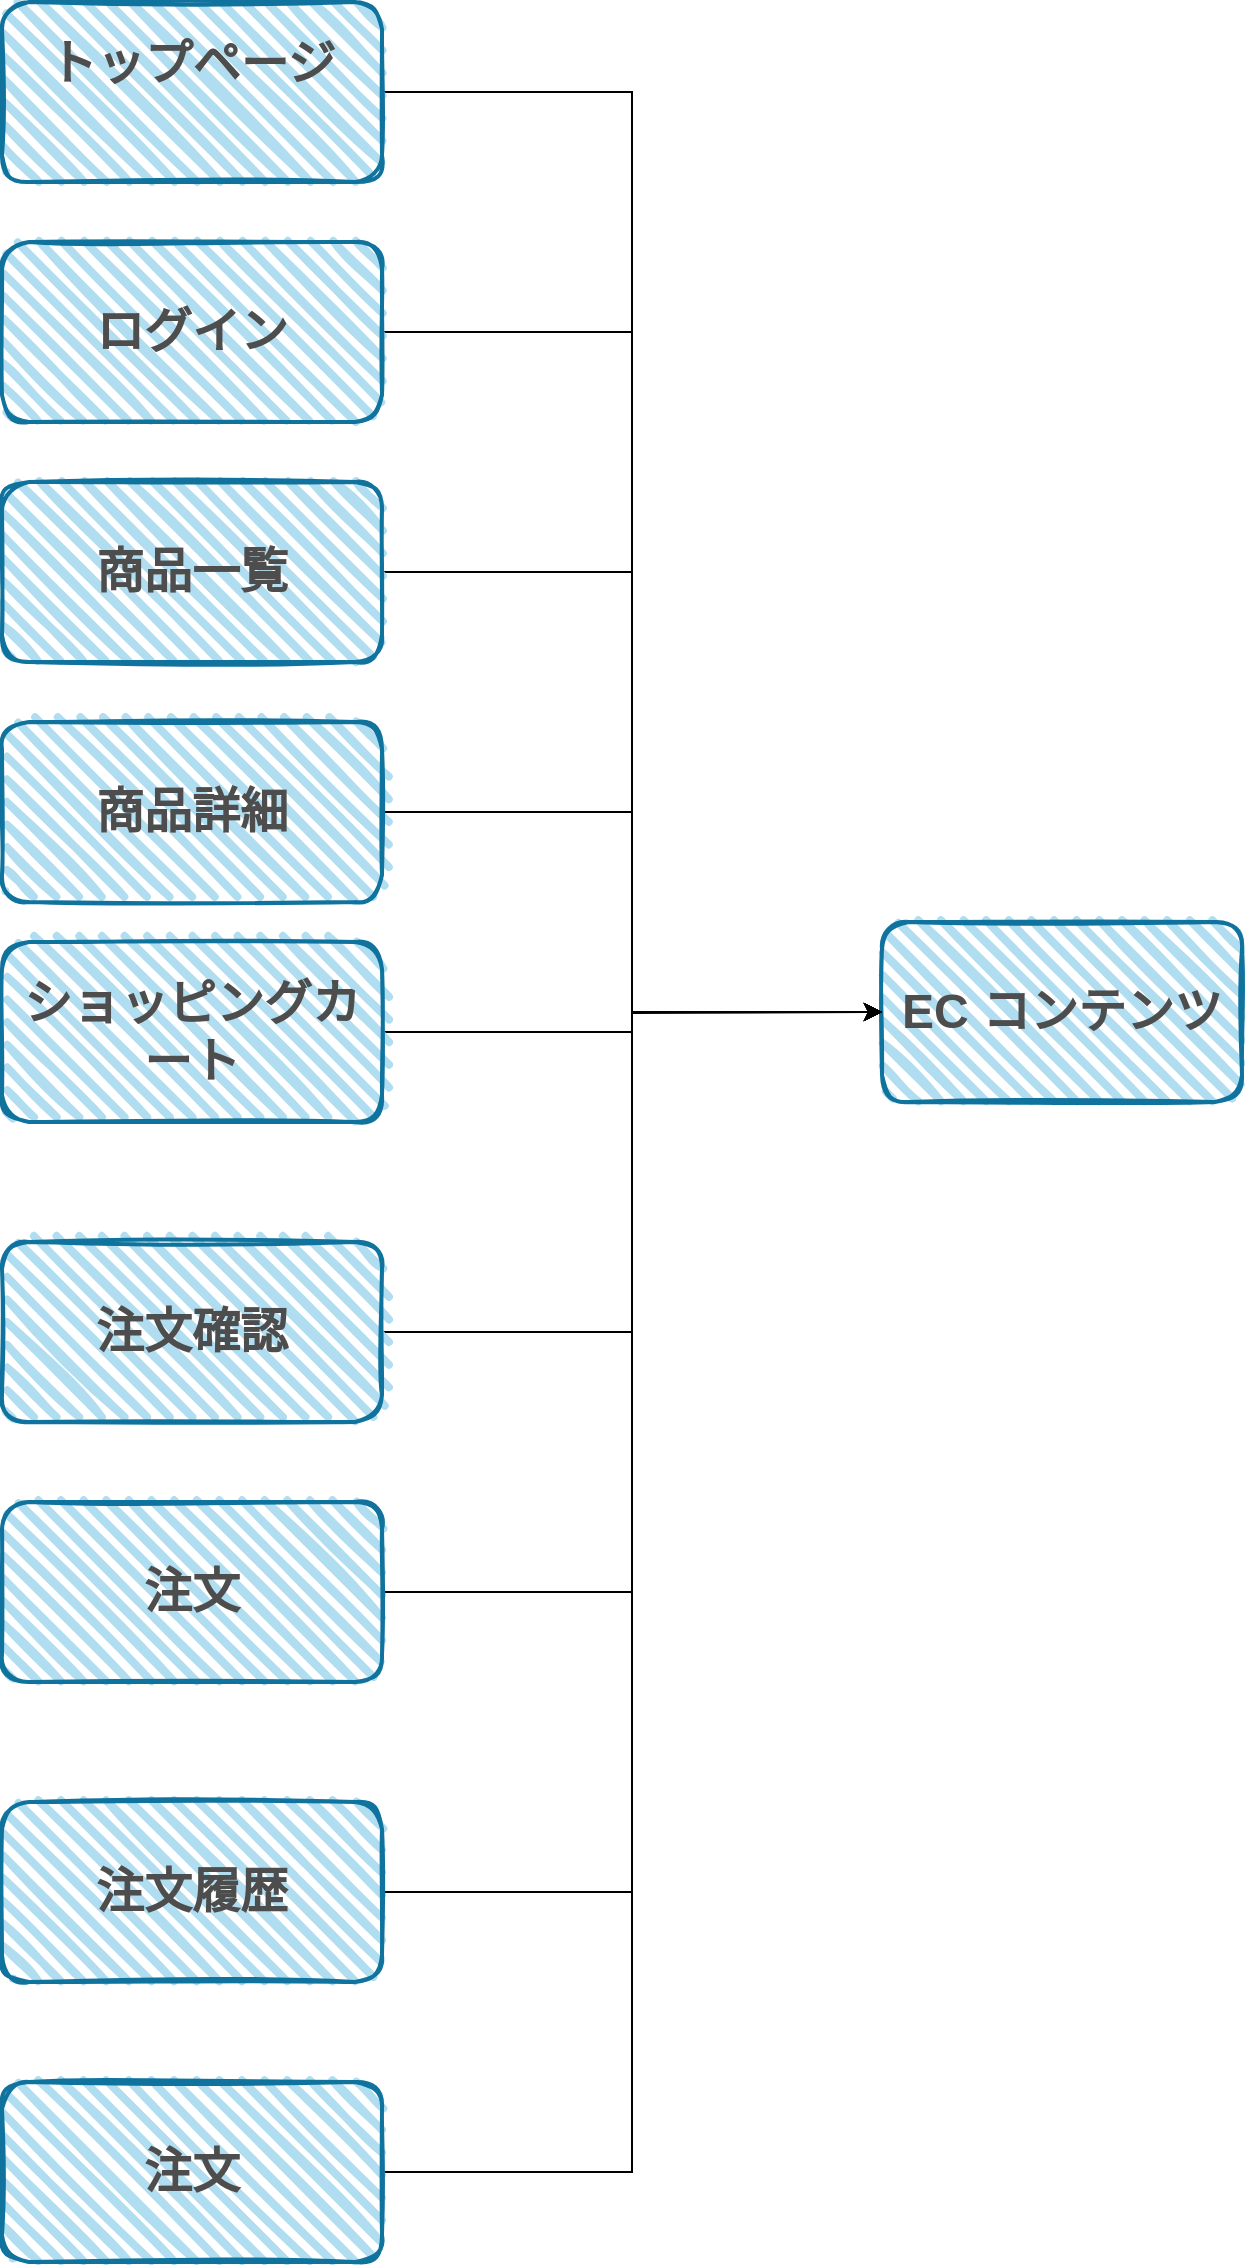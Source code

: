 <mxfile version="13.6.6" type="github">
  <diagram name="Page-1" id="97916047-d0de-89f5-080d-49f4d83e522f">
    <mxGraphModel dx="1062" dy="713" grid="1" gridSize="10" guides="1" tooltips="1" connect="1" arrows="1" fold="1" page="1" pageScale="1.5" pageWidth="1169" pageHeight="827" background="#ffffff" math="0" shadow="0">
      <root>
        <mxCell id="0" />
        <mxCell id="1" parent="0" />
        <mxCell id="6aBQAh_S1EAsdeb0UYPw-55" value="&lt;h1&gt;&lt;b&gt;&lt;font color=&quot;#4d4d4d&quot;&gt;EC コンテンツ&lt;/font&gt;&lt;/b&gt;&lt;/h1&gt;" style="rounded=1;whiteSpace=wrap;html=1;strokeWidth=2;fillWeight=4;hachureGap=8;hachureAngle=45;sketch=1;fillColor=#b1ddf0;strokeColor=#10739e;" vertex="1" parent="1">
          <mxGeometry x="1170" y="500" width="180" height="90" as="geometry" />
        </mxCell>
        <mxCell id="6aBQAh_S1EAsdeb0UYPw-87" style="edgeStyle=orthogonalEdgeStyle;rounded=0;orthogonalLoop=1;jettySize=auto;html=1;entryX=0;entryY=0.5;entryDx=0;entryDy=0;" edge="1" parent="1" source="6aBQAh_S1EAsdeb0UYPw-57" target="6aBQAh_S1EAsdeb0UYPw-55">
          <mxGeometry relative="1" as="geometry" />
        </mxCell>
        <mxCell id="6aBQAh_S1EAsdeb0UYPw-57" value="&lt;h1&gt;&lt;font color=&quot;#4d4d4d&quot;&gt;トップページ&lt;/font&gt;&lt;/h1&gt;&lt;span style=&quot;color: rgba(0 , 0 , 0 , 0) ; font-family: monospace ; font-size: 0px&quot;&gt;%3CmxGraphModel%3E%3Croot%3E%3CmxCell%20id%3D%220%22%2F%3E%3CmxCell%20id%3D%221%22%20parent%3D%220%22%2F%3E%3CmxCell%20id%3D%222%22%20value%3D%22%26lt%3Bh1%26gt%3B%26lt%3Bb%26gt%3B%26lt%3Bfont%20color%3D%26quot%3B%234d4d4d%26quot%3B%26gt%3BEC%20%E3%82%B3%E3%83%B3%E3%83%86%E3%83%B3%E3%83%84%26lt%3B%2Ffont%26gt%3B%26lt%3B%2Fb%26gt%3B%26lt%3B%2Fh1%26gt%3B%22%20style%3D%22rounded%3D1%3BwhiteSpace%3Dwrap%3Bhtml%3D1%3BstrokeWidth%3D2%3BfillWeight%3D4%3BhachureGap%3D8%3BhachureAngle%3D45%3Bsketch%3D1%3BfillColor%3D%23b1ddf0%3BstrokeColor%3D%2310739e%3B%22%20vertex%3D%221%22%20parent%3D%221%22%3E%3CmxGeometry%20x%3D%221100%22%20y%3D%22370%22%20width%3D%22190%22%20height%3D%2290%22%20as%3D%22geometry%22%2F%3E%3C%2FmxCell%3E%3C%2Froot%3E%3C%2FmxGraphModel%3E&lt;/span&gt;&lt;span style=&quot;color: rgba(0 , 0 , 0 , 0) ; font-family: monospace ; font-size: 0px&quot;&gt;%3CmxGraphModel%3E%3Croot%3E%3CmxCell%20id%3D%220%22%2F%3E%3CmxCell%20id%3D%221%22%20parent%3D%220%22%2F%3E%3CmxCell%20id%3D%222%22%20value%3D%22%26lt%3Bh1%26gt%3B%26lt%3Bb%26gt%3B%26lt%3Bfont%20color%3D%26quot%3B%234d4d4d%26quot%3B%26gt%3BEC%20%E3%82%B3%E3%83%B3%E3%83%86%E3%83%B3%E3%83%84%26lt%3B%2Ffont%26gt%3B%26lt%3B%2Fb%26gt%3B%26lt%3B%2Fh1%26gt%3B%22%20style%3D%22rounded%3D1%3BwhiteSpace%3Dwrap%3Bhtml%3D1%3BstrokeWidth%3D2%3BfillWeight%3D4%3BhachureGap%3D8%3BhachureAngle%3D45%3Bsketch%3D1%3BfillColor%3D%23b1ddf0%3BstrokeColor%3D%2310739e%3B%22%20vertex%3D%221%22%20parent%3D%221%22%3E%3CmxGeometry%20x%3D%221100%22%20y%3D%22370%22%20width%3D%22190%22%20height%3D%2290%22%20as%3D%22geometry%22%2F%3E%3C%2FmxCell%3E%3C%2Froot%3E%3C%2FmxGraphModel%3E&lt;/span&gt;&lt;span style=&quot;color: rgba(0 , 0 , 0 , 0) ; font-family: monospace ; font-size: 0px&quot;&gt;&lt;br&gt;&lt;/span&gt;&lt;span style=&quot;color: rgba(0 , 0 , 0 , 0) ; font-family: monospace ; font-size: 0px&quot;&gt;%3CmxGraphModel%3E%3Croot%3E%3CmxCell%20id%3D%220%22%2F%3E%3CmxCell%20id%3D%221%22%20parent%3D%220%22%2F%3E%3CmxCell%20id%3D%222%22%20value%3D%22%26lt%3Bh1%26gt%3B%26lt%3Bb%26gt%3B%26lt%3Bfont%20color%3D%26quot%3B%234d4d4d%26quot%3B%26gt%3BEC%20%E3%82%B3%E3%83%B3%E3%83%86%E3%83%B3%E3%83%84%26lt%3B%2Ffont%26gt%3B%26lt%3B%2Fb%26gt%3B%26lt%3B%2Fh1%26gt%3B%22%20style%3D%22rounded%3D1%3BwhiteSpace%3Dwrap%3Bhtml%3D1%3BstrokeWidth%3D2%3BfillWeight%3D4%3BhachureGap%3D8%3BhachureAngle%3D45%3Bsketch%3D1%3BfillColor%3D%23b1ddf0%3BstrokeColor%3D%2310739e%3B%22%20vertex%3D%221%22%20parent%3D%221%22%3E%3CmxGeometry%20x%3D%221100%22%20y%3D%22370%22%20width%3D%22190%22%20height%3D%2290%22%20as%3D%22geometry%22%2F%3E%3C%2FmxCell%3E%3C%2Froot%3E%3C%2FmxGraphModel%3E&lt;/span&gt;" style="rounded=1;whiteSpace=wrap;html=1;strokeWidth=2;fillWeight=4;hachureGap=8;hachureAngle=45;sketch=1;fillColor=#b1ddf0;strokeColor=#10739e;" vertex="1" parent="1">
          <mxGeometry x="730" y="40" width="190" height="90" as="geometry" />
        </mxCell>
        <mxCell id="6aBQAh_S1EAsdeb0UYPw-86" style="edgeStyle=orthogonalEdgeStyle;rounded=0;orthogonalLoop=1;jettySize=auto;html=1;entryX=0;entryY=0.5;entryDx=0;entryDy=0;" edge="1" parent="1" source="6aBQAh_S1EAsdeb0UYPw-58" target="6aBQAh_S1EAsdeb0UYPw-55">
          <mxGeometry relative="1" as="geometry" />
        </mxCell>
        <mxCell id="6aBQAh_S1EAsdeb0UYPw-58" value="&lt;h1&gt;&lt;font color=&quot;#4d4d4d&quot;&gt;ログイン&lt;/font&gt;&lt;/h1&gt;" style="rounded=1;whiteSpace=wrap;html=1;strokeWidth=2;fillWeight=4;hachureGap=8;hachureAngle=45;sketch=1;fillColor=#b1ddf0;strokeColor=#10739e;" vertex="1" parent="1">
          <mxGeometry x="730" y="160" width="190" height="90" as="geometry" />
        </mxCell>
        <mxCell id="6aBQAh_S1EAsdeb0UYPw-85" style="edgeStyle=orthogonalEdgeStyle;rounded=0;orthogonalLoop=1;jettySize=auto;html=1;exitX=1;exitY=0.5;exitDx=0;exitDy=0;entryX=0;entryY=0.5;entryDx=0;entryDy=0;" edge="1" parent="1" source="6aBQAh_S1EAsdeb0UYPw-59" target="6aBQAh_S1EAsdeb0UYPw-55">
          <mxGeometry relative="1" as="geometry" />
        </mxCell>
        <mxCell id="6aBQAh_S1EAsdeb0UYPw-59" value="&lt;h1&gt;&lt;font color=&quot;#4d4d4d&quot;&gt;商品一覧&lt;/font&gt;&lt;/h1&gt;" style="rounded=1;whiteSpace=wrap;html=1;strokeWidth=2;fillWeight=4;hachureGap=8;hachureAngle=45;sketch=1;fillColor=#b1ddf0;strokeColor=#10739e;" vertex="1" parent="1">
          <mxGeometry x="730" y="280" width="190" height="90" as="geometry" />
        </mxCell>
        <mxCell id="6aBQAh_S1EAsdeb0UYPw-84" style="edgeStyle=orthogonalEdgeStyle;rounded=0;orthogonalLoop=1;jettySize=auto;html=1;exitX=1;exitY=0.5;exitDx=0;exitDy=0;entryX=0;entryY=0.5;entryDx=0;entryDy=0;" edge="1" parent="1" source="6aBQAh_S1EAsdeb0UYPw-60" target="6aBQAh_S1EAsdeb0UYPw-55">
          <mxGeometry relative="1" as="geometry" />
        </mxCell>
        <mxCell id="6aBQAh_S1EAsdeb0UYPw-60" value="&lt;h1&gt;&lt;font color=&quot;#4d4d4d&quot;&gt;商品詳細&lt;/font&gt;&lt;/h1&gt;" style="rounded=1;whiteSpace=wrap;html=1;strokeWidth=2;fillWeight=4;hachureGap=8;hachureAngle=45;sketch=1;fillColor=#b1ddf0;strokeColor=#10739e;" vertex="1" parent="1">
          <mxGeometry x="730" y="400" width="190" height="90" as="geometry" />
        </mxCell>
        <mxCell id="6aBQAh_S1EAsdeb0UYPw-83" style="edgeStyle=orthogonalEdgeStyle;rounded=0;orthogonalLoop=1;jettySize=auto;html=1;" edge="1" parent="1" source="6aBQAh_S1EAsdeb0UYPw-61">
          <mxGeometry relative="1" as="geometry">
            <mxPoint x="1170" y="545" as="targetPoint" />
          </mxGeometry>
        </mxCell>
        <mxCell id="6aBQAh_S1EAsdeb0UYPw-61" value="&lt;h1&gt;&lt;font color=&quot;#4d4d4d&quot;&gt;ショッピングカート&lt;/font&gt;&lt;/h1&gt;" style="rounded=1;whiteSpace=wrap;html=1;strokeWidth=2;fillWeight=4;hachureGap=8;hachureAngle=45;sketch=1;fillColor=#b1ddf0;strokeColor=#10739e;" vertex="1" parent="1">
          <mxGeometry x="730" y="510" width="190" height="90" as="geometry" />
        </mxCell>
        <mxCell id="6aBQAh_S1EAsdeb0UYPw-82" style="edgeStyle=orthogonalEdgeStyle;rounded=0;orthogonalLoop=1;jettySize=auto;html=1;exitX=1;exitY=0.5;exitDx=0;exitDy=0;entryX=0;entryY=0.5;entryDx=0;entryDy=0;" edge="1" parent="1" source="6aBQAh_S1EAsdeb0UYPw-62" target="6aBQAh_S1EAsdeb0UYPw-55">
          <mxGeometry relative="1" as="geometry" />
        </mxCell>
        <mxCell id="6aBQAh_S1EAsdeb0UYPw-62" value="&lt;h1&gt;&lt;font color=&quot;#4d4d4d&quot;&gt;注文確認&lt;/font&gt;&lt;/h1&gt;" style="rounded=1;whiteSpace=wrap;html=1;strokeWidth=2;fillWeight=4;hachureGap=8;hachureAngle=45;sketch=1;fillColor=#b1ddf0;strokeColor=#10739e;" vertex="1" parent="1">
          <mxGeometry x="730" y="660" width="190" height="90" as="geometry" />
        </mxCell>
        <mxCell id="6aBQAh_S1EAsdeb0UYPw-77" style="edgeStyle=orthogonalEdgeStyle;rounded=0;orthogonalLoop=1;jettySize=auto;html=1;entryX=0;entryY=0.5;entryDx=0;entryDy=0;" edge="1" parent="1" source="6aBQAh_S1EAsdeb0UYPw-63" target="6aBQAh_S1EAsdeb0UYPw-55">
          <mxGeometry relative="1" as="geometry" />
        </mxCell>
        <mxCell id="6aBQAh_S1EAsdeb0UYPw-63" value="&lt;h1&gt;&lt;font color=&quot;#4d4d4d&quot;&gt;注文&lt;/font&gt;&lt;/h1&gt;" style="rounded=1;whiteSpace=wrap;html=1;strokeWidth=2;fillWeight=4;hachureGap=8;hachureAngle=45;sketch=1;fillColor=#b1ddf0;strokeColor=#10739e;" vertex="1" parent="1">
          <mxGeometry x="730" y="1080" width="190" height="90" as="geometry" />
        </mxCell>
        <mxCell id="6aBQAh_S1EAsdeb0UYPw-81" style="edgeStyle=orthogonalEdgeStyle;rounded=0;orthogonalLoop=1;jettySize=auto;html=1;exitX=1;exitY=0.5;exitDx=0;exitDy=0;entryX=0;entryY=0.5;entryDx=0;entryDy=0;" edge="1" parent="1" source="6aBQAh_S1EAsdeb0UYPw-64" target="6aBQAh_S1EAsdeb0UYPw-55">
          <mxGeometry relative="1" as="geometry" />
        </mxCell>
        <mxCell id="6aBQAh_S1EAsdeb0UYPw-64" value="&lt;h1&gt;&lt;font color=&quot;#4d4d4d&quot;&gt;注文&lt;/font&gt;&lt;/h1&gt;" style="rounded=1;whiteSpace=wrap;html=1;strokeWidth=2;fillWeight=4;hachureGap=8;hachureAngle=45;sketch=1;fillColor=#b1ddf0;strokeColor=#10739e;" vertex="1" parent="1">
          <mxGeometry x="730" y="790" width="190" height="90" as="geometry" />
        </mxCell>
        <mxCell id="6aBQAh_S1EAsdeb0UYPw-80" style="edgeStyle=orthogonalEdgeStyle;rounded=0;orthogonalLoop=1;jettySize=auto;html=1;exitX=1;exitY=0.5;exitDx=0;exitDy=0;entryX=0;entryY=0.5;entryDx=0;entryDy=0;" edge="1" parent="1" source="6aBQAh_S1EAsdeb0UYPw-65" target="6aBQAh_S1EAsdeb0UYPw-55">
          <mxGeometry relative="1" as="geometry" />
        </mxCell>
        <mxCell id="6aBQAh_S1EAsdeb0UYPw-65" value="&lt;h1&gt;&lt;font color=&quot;#4d4d4d&quot;&gt;注文履歴&lt;/font&gt;&lt;/h1&gt;" style="rounded=1;whiteSpace=wrap;html=1;strokeWidth=2;fillWeight=4;hachureGap=8;hachureAngle=45;sketch=1;fillColor=#b1ddf0;strokeColor=#10739e;" vertex="1" parent="1">
          <mxGeometry x="730" y="940" width="190" height="90" as="geometry" />
        </mxCell>
      </root>
    </mxGraphModel>
  </diagram>
</mxfile>

